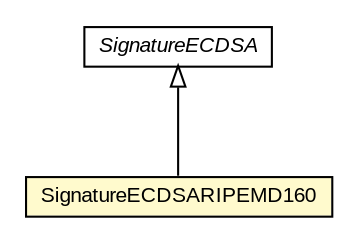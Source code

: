 #!/usr/local/bin/dot
#
# Class diagram 
# Generated by UMLGraph version R5_6-24-gf6e263 (http://www.umlgraph.org/)
#

digraph G {
	edge [fontname="arial",fontsize=10,labelfontname="arial",labelfontsize=10];
	node [fontname="arial",fontsize=10,shape=plaintext];
	nodesep=0.25;
	ranksep=0.5;
	// eu.europa.esig.dss.xades.validation.SignatureECDSARIPEMD160
	c615692 [label=<<table title="eu.europa.esig.dss.xades.validation.SignatureECDSARIPEMD160" border="0" cellborder="1" cellspacing="0" cellpadding="2" port="p" bgcolor="lemonChiffon" href="./SignatureECDSARIPEMD160.html">
		<tr><td><table border="0" cellspacing="0" cellpadding="1">
<tr><td align="center" balign="center"> SignatureECDSARIPEMD160 </td></tr>
		</table></td></tr>
		</table>>, URL="./SignatureECDSARIPEMD160.html", fontname="arial", fontcolor="black", fontsize=10.0];
	//eu.europa.esig.dss.xades.validation.SignatureECDSARIPEMD160 extends org.apache.xml.security.algorithms.implementations.SignatureECDSA
	c615829:p -> c615692:p [dir=back,arrowtail=empty];
	// org.apache.xml.security.algorithms.implementations.SignatureECDSA
	c615829 [label=<<table title="org.apache.xml.security.algorithms.implementations.SignatureECDSA" border="0" cellborder="1" cellspacing="0" cellpadding="2" port="p" href="http://java.sun.com/j2se/1.4.2/docs/api/org/apache/xml/security/algorithms/implementations/SignatureECDSA.html">
		<tr><td><table border="0" cellspacing="0" cellpadding="1">
<tr><td align="center" balign="center"><font face="arial italic"> SignatureECDSA </font></td></tr>
		</table></td></tr>
		</table>>, URL="http://java.sun.com/j2se/1.4.2/docs/api/org/apache/xml/security/algorithms/implementations/SignatureECDSA.html", fontname="arial", fontcolor="black", fontsize=10.0];
}

